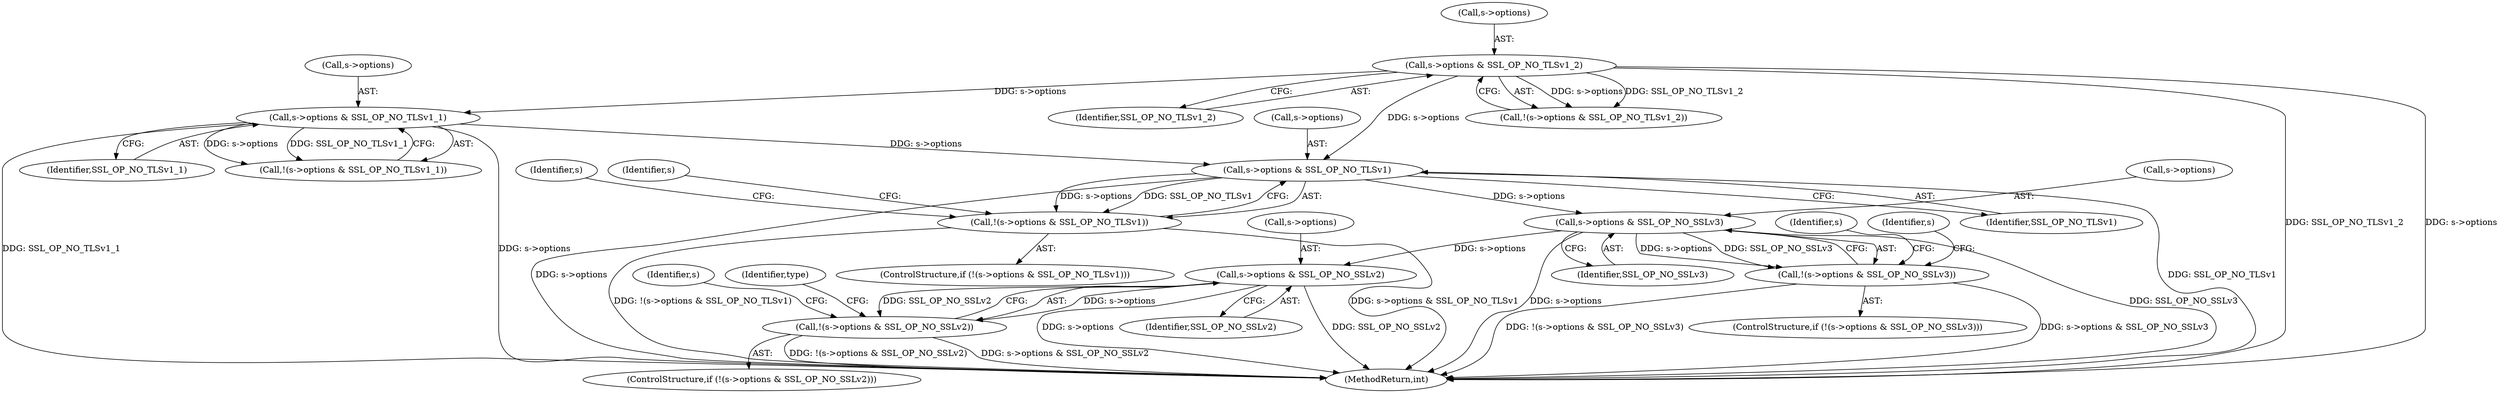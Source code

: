 digraph "0_openssl_280b1f1ad12131defcd986676a8fc9717aaa601b@pointer" {
"1000325" [label="(Call,s->options & SSL_OP_NO_TLSv1)"];
"1000281" [label="(Call,s->options & SSL_OP_NO_TLSv1_2)"];
"1000306" [label="(Call,s->options & SSL_OP_NO_TLSv1_1)"];
"1000324" [label="(Call,!(s->options & SSL_OP_NO_TLSv1))"];
"1000344" [label="(Call,s->options & SSL_OP_NO_SSLv3)"];
"1000343" [label="(Call,!(s->options & SSL_OP_NO_SSLv3))"];
"1000363" [label="(Call,s->options & SSL_OP_NO_SSLv2)"];
"1000362" [label="(Call,!(s->options & SSL_OP_NO_SSLv2))"];
"1000281" [label="(Call,s->options & SSL_OP_NO_TLSv1_2)"];
"1000285" [label="(Identifier,SSL_OP_NO_TLSv1_2)"];
"1000323" [label="(ControlStructure,if (!(s->options & SSL_OP_NO_TLSv1)))"];
"1000324" [label="(Call,!(s->options & SSL_OP_NO_TLSv1))"];
"1000280" [label="(Call,!(s->options & SSL_OP_NO_TLSv1_2))"];
"1000370" [label="(Identifier,type)"];
"1000329" [label="(Identifier,SSL_OP_NO_TLSv1)"];
"1000345" [label="(Call,s->options)"];
"1000282" [label="(Call,s->options)"];
"1000326" [label="(Call,s->options)"];
"1000310" [label="(Identifier,SSL_OP_NO_TLSv1_1)"];
"1000344" [label="(Call,s->options & SSL_OP_NO_SSLv3)"];
"1000760" [label="(MethodReturn,int)"];
"1000342" [label="(ControlStructure,if (!(s->options & SSL_OP_NO_SSLv3)))"];
"1000352" [label="(Identifier,s)"];
"1000361" [label="(ControlStructure,if (!(s->options & SSL_OP_NO_SSLv2)))"];
"1000367" [label="(Identifier,SSL_OP_NO_SSLv2)"];
"1000687" [label="(Identifier,s)"];
"1000307" [label="(Call,s->options)"];
"1000325" [label="(Call,s->options & SSL_OP_NO_TLSv1)"];
"1000306" [label="(Call,s->options & SSL_OP_NO_TLSv1_1)"];
"1000333" [label="(Identifier,s)"];
"1000364" [label="(Call,s->options)"];
"1000343" [label="(Call,!(s->options & SSL_OP_NO_SSLv3))"];
"1000362" [label="(Call,!(s->options & SSL_OP_NO_SSLv2))"];
"1000305" [label="(Call,!(s->options & SSL_OP_NO_TLSv1_1))"];
"1000363" [label="(Call,s->options & SSL_OP_NO_SSLv2)"];
"1000346" [label="(Identifier,s)"];
"1000365" [label="(Identifier,s)"];
"1000348" [label="(Identifier,SSL_OP_NO_SSLv3)"];
"1000325" -> "1000324"  [label="AST: "];
"1000325" -> "1000329"  [label="CFG: "];
"1000326" -> "1000325"  [label="AST: "];
"1000329" -> "1000325"  [label="AST: "];
"1000324" -> "1000325"  [label="CFG: "];
"1000325" -> "1000760"  [label="DDG: s->options"];
"1000325" -> "1000760"  [label="DDG: SSL_OP_NO_TLSv1"];
"1000325" -> "1000324"  [label="DDG: s->options"];
"1000325" -> "1000324"  [label="DDG: SSL_OP_NO_TLSv1"];
"1000281" -> "1000325"  [label="DDG: s->options"];
"1000306" -> "1000325"  [label="DDG: s->options"];
"1000325" -> "1000344"  [label="DDG: s->options"];
"1000281" -> "1000280"  [label="AST: "];
"1000281" -> "1000285"  [label="CFG: "];
"1000282" -> "1000281"  [label="AST: "];
"1000285" -> "1000281"  [label="AST: "];
"1000280" -> "1000281"  [label="CFG: "];
"1000281" -> "1000760"  [label="DDG: SSL_OP_NO_TLSv1_2"];
"1000281" -> "1000760"  [label="DDG: s->options"];
"1000281" -> "1000280"  [label="DDG: s->options"];
"1000281" -> "1000280"  [label="DDG: SSL_OP_NO_TLSv1_2"];
"1000281" -> "1000306"  [label="DDG: s->options"];
"1000306" -> "1000305"  [label="AST: "];
"1000306" -> "1000310"  [label="CFG: "];
"1000307" -> "1000306"  [label="AST: "];
"1000310" -> "1000306"  [label="AST: "];
"1000305" -> "1000306"  [label="CFG: "];
"1000306" -> "1000760"  [label="DDG: SSL_OP_NO_TLSv1_1"];
"1000306" -> "1000760"  [label="DDG: s->options"];
"1000306" -> "1000305"  [label="DDG: s->options"];
"1000306" -> "1000305"  [label="DDG: SSL_OP_NO_TLSv1_1"];
"1000324" -> "1000323"  [label="AST: "];
"1000333" -> "1000324"  [label="CFG: "];
"1000346" -> "1000324"  [label="CFG: "];
"1000324" -> "1000760"  [label="DDG: !(s->options & SSL_OP_NO_TLSv1)"];
"1000324" -> "1000760"  [label="DDG: s->options & SSL_OP_NO_TLSv1"];
"1000344" -> "1000343"  [label="AST: "];
"1000344" -> "1000348"  [label="CFG: "];
"1000345" -> "1000344"  [label="AST: "];
"1000348" -> "1000344"  [label="AST: "];
"1000343" -> "1000344"  [label="CFG: "];
"1000344" -> "1000760"  [label="DDG: SSL_OP_NO_SSLv3"];
"1000344" -> "1000760"  [label="DDG: s->options"];
"1000344" -> "1000343"  [label="DDG: s->options"];
"1000344" -> "1000343"  [label="DDG: SSL_OP_NO_SSLv3"];
"1000344" -> "1000363"  [label="DDG: s->options"];
"1000343" -> "1000342"  [label="AST: "];
"1000352" -> "1000343"  [label="CFG: "];
"1000365" -> "1000343"  [label="CFG: "];
"1000343" -> "1000760"  [label="DDG: s->options & SSL_OP_NO_SSLv3"];
"1000343" -> "1000760"  [label="DDG: !(s->options & SSL_OP_NO_SSLv3)"];
"1000363" -> "1000362"  [label="AST: "];
"1000363" -> "1000367"  [label="CFG: "];
"1000364" -> "1000363"  [label="AST: "];
"1000367" -> "1000363"  [label="AST: "];
"1000362" -> "1000363"  [label="CFG: "];
"1000363" -> "1000760"  [label="DDG: s->options"];
"1000363" -> "1000760"  [label="DDG: SSL_OP_NO_SSLv2"];
"1000363" -> "1000362"  [label="DDG: s->options"];
"1000363" -> "1000362"  [label="DDG: SSL_OP_NO_SSLv2"];
"1000362" -> "1000361"  [label="AST: "];
"1000370" -> "1000362"  [label="CFG: "];
"1000687" -> "1000362"  [label="CFG: "];
"1000362" -> "1000760"  [label="DDG: !(s->options & SSL_OP_NO_SSLv2)"];
"1000362" -> "1000760"  [label="DDG: s->options & SSL_OP_NO_SSLv2"];
}
